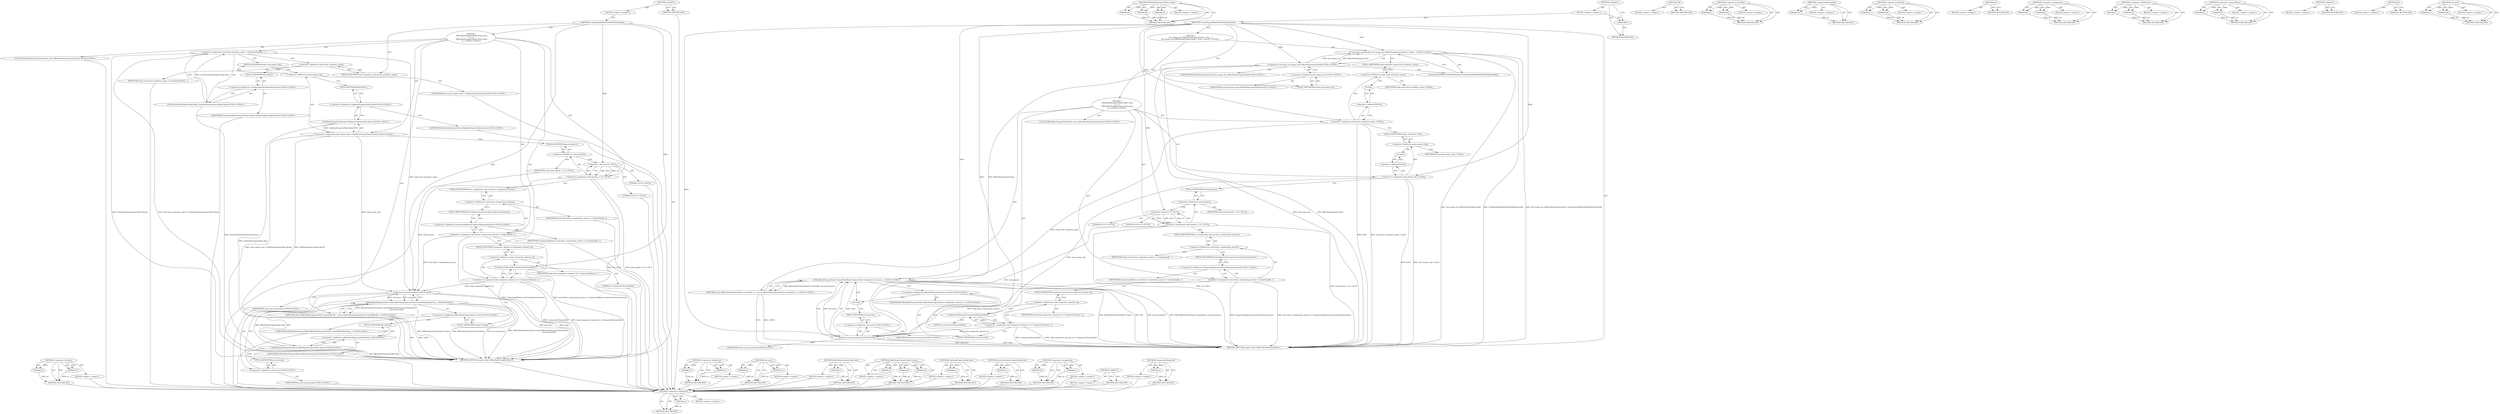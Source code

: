 digraph "std.move" {
vulnerable_106 [label=<(METHOD,&lt;operator&gt;.division)>];
vulnerable_107 [label=<(PARAM,p1)>];
vulnerable_108 [label=<(PARAM,p2)>];
vulnerable_109 [label=<(BLOCK,&lt;empty&gt;,&lt;empty&gt;)>];
vulnerable_110 [label=<(METHOD_RETURN,ANY)>];
vulnerable_6 [label=<(METHOD,&lt;global&gt;)<SUB>1</SUB>>];
vulnerable_7 [label=<(BLOCK,&lt;empty&gt;,&lt;empty&gt;)<SUB>1</SUB>>];
vulnerable_8 [label=<(METHOD,CreateSampleEffectNodeWithElementId)<SUB>1</SUB>>];
vulnerable_9 [label="<(BLOCK,{
   EffectPaintPropertyNode::State state;
  st...,{
   EffectPaintPropertyNode::State state;
  st...)<SUB>1</SUB>>"];
vulnerable_10 [label="<(LOCAL,EffectPaintPropertyNode.State state: EffectPaintPropertyNode.State)<SUB>2</SUB>>"];
vulnerable_11 [label=<(&lt;operator&gt;.assignment,state.local_transform_space = TransformPaintPro...)<SUB>3</SUB>>];
vulnerable_12 [label=<(&lt;operator&gt;.fieldAccess,state.local_transform_space)<SUB>3</SUB>>];
vulnerable_13 [label=<(IDENTIFIER,state,state.local_transform_space = TransformPaintPro...)<SUB>3</SUB>>];
vulnerable_14 [label=<(FIELD_IDENTIFIER,local_transform_space,local_transform_space)<SUB>3</SUB>>];
vulnerable_15 [label="<(TransformPaintPropertyNode.Root,TransformPaintPropertyNode::Root())<SUB>3</SUB>>"];
vulnerable_16 [label="<(&lt;operator&gt;.fieldAccess,TransformPaintPropertyNode::Root)<SUB>3</SUB>>"];
vulnerable_17 [label="<(IDENTIFIER,TransformPaintPropertyNode,TransformPaintPropertyNode::Root())<SUB>3</SUB>>"];
vulnerable_18 [label=<(FIELD_IDENTIFIER,Root,Root)<SUB>3</SUB>>];
vulnerable_19 [label="<(&lt;operator&gt;.assignment,state.output_clip = ClipPaintPropertyNode::Root())<SUB>4</SUB>>"];
vulnerable_20 [label=<(&lt;operator&gt;.fieldAccess,state.output_clip)<SUB>4</SUB>>];
vulnerable_21 [label="<(IDENTIFIER,state,state.output_clip = ClipPaintPropertyNode::Root())<SUB>4</SUB>>"];
vulnerable_22 [label=<(FIELD_IDENTIFIER,output_clip,output_clip)<SUB>4</SUB>>];
vulnerable_23 [label="<(ClipPaintPropertyNode.Root,ClipPaintPropertyNode::Root())<SUB>4</SUB>>"];
vulnerable_24 [label="<(&lt;operator&gt;.fieldAccess,ClipPaintPropertyNode::Root)<SUB>4</SUB>>"];
vulnerable_25 [label="<(IDENTIFIER,ClipPaintPropertyNode,ClipPaintPropertyNode::Root())<SUB>4</SUB>>"];
vulnerable_26 [label=<(FIELD_IDENTIFIER,Root,Root)<SUB>4</SUB>>];
vulnerable_27 [label=<(&lt;operator&gt;.assignment,state.opacity = 2.0 / 255.0)<SUB>5</SUB>>];
vulnerable_28 [label=<(&lt;operator&gt;.fieldAccess,state.opacity)<SUB>5</SUB>>];
vulnerable_29 [label=<(IDENTIFIER,state,state.opacity = 2.0 / 255.0)<SUB>5</SUB>>];
vulnerable_30 [label=<(FIELD_IDENTIFIER,opacity,opacity)<SUB>5</SUB>>];
vulnerable_31 [label=<(&lt;operator&gt;.division,2.0 / 255.0)<SUB>5</SUB>>];
vulnerable_32 [label=<(LITERAL,2.0,2.0 / 255.0)<SUB>5</SUB>>];
vulnerable_33 [label=<(LITERAL,255.0,2.0 / 255.0)<SUB>5</SUB>>];
vulnerable_34 [label=<(&lt;operator&gt;.assignment,state.direct_compositing_reasons = CompositingR...)<SUB>6</SUB>>];
vulnerable_35 [label=<(&lt;operator&gt;.fieldAccess,state.direct_compositing_reasons)<SUB>6</SUB>>];
vulnerable_36 [label=<(IDENTIFIER,state,state.direct_compositing_reasons = CompositingR...)<SUB>6</SUB>>];
vulnerable_37 [label=<(FIELD_IDENTIFIER,direct_compositing_reasons,direct_compositing_reasons)<SUB>6</SUB>>];
vulnerable_38 [label="<(&lt;operator&gt;.fieldAccess,CompositingReason::kActiveOpacityAnimation)<SUB>6</SUB>>"];
vulnerable_39 [label=<(IDENTIFIER,CompositingReason,state.direct_compositing_reasons = CompositingR...)<SUB>6</SUB>>];
vulnerable_40 [label=<(FIELD_IDENTIFIER,kActiveOpacityAnimation,kActiveOpacityAnimation)<SUB>6</SUB>>];
vulnerable_41 [label=<(&lt;operator&gt;.assignment,state.compositor_element_id = CompositorElement...)<SUB>7</SUB>>];
vulnerable_42 [label=<(&lt;operator&gt;.fieldAccess,state.compositor_element_id)<SUB>7</SUB>>];
vulnerable_43 [label=<(IDENTIFIER,state,state.compositor_element_id = CompositorElement...)<SUB>7</SUB>>];
vulnerable_44 [label=<(FIELD_IDENTIFIER,compositor_element_id,compositor_element_id)<SUB>7</SUB>>];
vulnerable_45 [label=<(CompositorElementId,CompositorElementId(2))<SUB>7</SUB>>];
vulnerable_46 [label=<(LITERAL,2,CompositorElementId(2))<SUB>7</SUB>>];
vulnerable_47 [label="<(RETURN,return EffectPaintPropertyNode::Create(EffectPa...,return EffectPaintPropertyNode::Create(EffectPa...)<SUB>8</SUB>>"];
vulnerable_48 [label="<(EffectPaintPropertyNode.Create,EffectPaintPropertyNode::Create(EffectPaintProp...)<SUB>8</SUB>>"];
vulnerable_49 [label="<(&lt;operator&gt;.fieldAccess,EffectPaintPropertyNode::Create)<SUB>8</SUB>>"];
vulnerable_50 [label="<(IDENTIFIER,EffectPaintPropertyNode,EffectPaintPropertyNode::Create(EffectPaintProp...)<SUB>8</SUB>>"];
vulnerable_51 [label=<(FIELD_IDENTIFIER,Create,Create)<SUB>8</SUB>>];
vulnerable_52 [label="<(EffectPaintPropertyNode.Root,EffectPaintPropertyNode::Root())<SUB>8</SUB>>"];
vulnerable_53 [label="<(&lt;operator&gt;.fieldAccess,EffectPaintPropertyNode::Root)<SUB>8</SUB>>"];
vulnerable_54 [label="<(IDENTIFIER,EffectPaintPropertyNode,EffectPaintPropertyNode::Root())<SUB>8</SUB>>"];
vulnerable_55 [label=<(FIELD_IDENTIFIER,Root,Root)<SUB>8</SUB>>];
vulnerable_56 [label="<(std.move,std::move(state))<SUB>9</SUB>>"];
vulnerable_57 [label="<(&lt;operator&gt;.fieldAccess,std::move)<SUB>9</SUB>>"];
vulnerable_58 [label="<(IDENTIFIER,std,std::move(state))<SUB>9</SUB>>"];
vulnerable_59 [label=<(FIELD_IDENTIFIER,move,move)<SUB>9</SUB>>];
vulnerable_60 [label="<(IDENTIFIER,state,std::move(state))<SUB>9</SUB>>"];
vulnerable_61 [label=<(METHOD_RETURN,scoped_refptr&lt;EffectPaintPropertyNode&gt;)<SUB>1</SUB>>];
vulnerable_63 [label=<(METHOD_RETURN,ANY)<SUB>1</SUB>>];
vulnerable_93 [label=<(METHOD,&lt;operator&gt;.fieldAccess)>];
vulnerable_94 [label=<(PARAM,p1)>];
vulnerable_95 [label=<(PARAM,p2)>];
vulnerable_96 [label=<(BLOCK,&lt;empty&gt;,&lt;empty&gt;)>];
vulnerable_97 [label=<(METHOD_RETURN,ANY)>];
vulnerable_125 [label=<(METHOD,std.move)>];
vulnerable_126 [label=<(PARAM,p1)>];
vulnerable_127 [label=<(PARAM,p2)>];
vulnerable_128 [label=<(BLOCK,&lt;empty&gt;,&lt;empty&gt;)>];
vulnerable_129 [label=<(METHOD_RETURN,ANY)>];
vulnerable_121 [label=<(METHOD,EffectPaintPropertyNode.Root)>];
vulnerable_122 [label=<(PARAM,p1)>];
vulnerable_123 [label=<(BLOCK,&lt;empty&gt;,&lt;empty&gt;)>];
vulnerable_124 [label=<(METHOD_RETURN,ANY)>];
vulnerable_115 [label=<(METHOD,EffectPaintPropertyNode.Create)>];
vulnerable_116 [label=<(PARAM,p1)>];
vulnerable_117 [label=<(PARAM,p2)>];
vulnerable_118 [label=<(PARAM,p3)>];
vulnerable_119 [label=<(BLOCK,&lt;empty&gt;,&lt;empty&gt;)>];
vulnerable_120 [label=<(METHOD_RETURN,ANY)>];
vulnerable_102 [label=<(METHOD,ClipPaintPropertyNode.Root)>];
vulnerable_103 [label=<(PARAM,p1)>];
vulnerable_104 [label=<(BLOCK,&lt;empty&gt;,&lt;empty&gt;)>];
vulnerable_105 [label=<(METHOD_RETURN,ANY)>];
vulnerable_98 [label=<(METHOD,TransformPaintPropertyNode.Root)>];
vulnerable_99 [label=<(PARAM,p1)>];
vulnerable_100 [label=<(BLOCK,&lt;empty&gt;,&lt;empty&gt;)>];
vulnerable_101 [label=<(METHOD_RETURN,ANY)>];
vulnerable_88 [label=<(METHOD,&lt;operator&gt;.assignment)>];
vulnerable_89 [label=<(PARAM,p1)>];
vulnerable_90 [label=<(PARAM,p2)>];
vulnerable_91 [label=<(BLOCK,&lt;empty&gt;,&lt;empty&gt;)>];
vulnerable_92 [label=<(METHOD_RETURN,ANY)>];
vulnerable_82 [label=<(METHOD,&lt;global&gt;)<SUB>1</SUB>>];
vulnerable_83 [label=<(BLOCK,&lt;empty&gt;,&lt;empty&gt;)>];
vulnerable_84 [label=<(METHOD_RETURN,ANY)>];
vulnerable_111 [label=<(METHOD,CompositorElementId)>];
vulnerable_112 [label=<(PARAM,p1)>];
vulnerable_113 [label=<(BLOCK,&lt;empty&gt;,&lt;empty&gt;)>];
vulnerable_114 [label=<(METHOD_RETURN,ANY)>];
fixed_108 [label=<(METHOD,&lt;operator&gt;.addressOf)>];
fixed_109 [label=<(PARAM,p1)>];
fixed_110 [label=<(BLOCK,&lt;empty&gt;,&lt;empty&gt;)>];
fixed_111 [label=<(METHOD_RETURN,ANY)>];
fixed_127 [label=<(METHOD,EffectPaintPropertyNode.Create)>];
fixed_128 [label=<(PARAM,p1)>];
fixed_129 [label=<(PARAM,p2)>];
fixed_130 [label=<(PARAM,p3)>];
fixed_131 [label=<(BLOCK,&lt;empty&gt;,&lt;empty&gt;)>];
fixed_132 [label=<(METHOD_RETURN,ANY)>];
fixed_6 [label=<(METHOD,&lt;global&gt;)<SUB>1</SUB>>];
fixed_7 [label=<(BLOCK,&lt;empty&gt;,&lt;empty&gt;)<SUB>1</SUB>>];
fixed_8 [label=<(METHOD,CreateSampleEffectNodeWithElementId)<SUB>1</SUB>>];
fixed_9 [label="<(BLOCK,{
std::unique_ptr&lt;EffectPaintPropertyNode&gt; Crea...,{
std::unique_ptr&lt;EffectPaintPropertyNode&gt; Crea...)<SUB>1</SUB>>"];
fixed_10 [label="<(&lt;operator&gt;.greaterThan,std::unique_ptr&lt;EffectPaintPropertyNode&gt; Create...)<SUB>2</SUB>>"];
fixed_11 [label="<(&lt;operator&gt;.lessThan,std::unique_ptr&lt;EffectPaintPropertyNode)<SUB>2</SUB>>"];
fixed_12 [label="<(&lt;operator&gt;.fieldAccess,std::unique_ptr)<SUB>2</SUB>>"];
fixed_13 [label="<(IDENTIFIER,std,std::unique_ptr&lt;EffectPaintPropertyNode)<SUB>2</SUB>>"];
fixed_14 [label=<(FIELD_IDENTIFIER,unique_ptr,unique_ptr)<SUB>2</SUB>>];
fixed_15 [label="<(IDENTIFIER,EffectPaintPropertyNode,std::unique_ptr&lt;EffectPaintPropertyNode)<SUB>2</SUB>>"];
fixed_16 [label=<(CreateSampleEffectNodeWithElementId,CreateSampleEffectNodeWithElementId())<SUB>2</SUB>>];
fixed_17 [label="<(BLOCK,{
   EffectPaintPropertyNode::State state;
  st...,{
   EffectPaintPropertyNode::State state;
  st...)<SUB>2</SUB>>"];
fixed_18 [label="<(LOCAL,EffectPaintPropertyNode.State state: EffectPaintPropertyNode.State)<SUB>3</SUB>>"];
fixed_19 [label=<(&lt;operator&gt;.assignment,state.local_transform_space = &amp;t0())<SUB>4</SUB>>];
fixed_20 [label=<(&lt;operator&gt;.fieldAccess,state.local_transform_space)<SUB>4</SUB>>];
fixed_21 [label=<(IDENTIFIER,state,state.local_transform_space = &amp;t0())<SUB>4</SUB>>];
fixed_22 [label=<(FIELD_IDENTIFIER,local_transform_space,local_transform_space)<SUB>4</SUB>>];
fixed_23 [label=<(&lt;operator&gt;.addressOf,&amp;t0())<SUB>4</SUB>>];
fixed_24 [label=<(t0,t0())<SUB>4</SUB>>];
fixed_25 [label=<(&lt;operator&gt;.assignment,state.output_clip = &amp;c0())<SUB>5</SUB>>];
fixed_26 [label=<(&lt;operator&gt;.fieldAccess,state.output_clip)<SUB>5</SUB>>];
fixed_27 [label=<(IDENTIFIER,state,state.output_clip = &amp;c0())<SUB>5</SUB>>];
fixed_28 [label=<(FIELD_IDENTIFIER,output_clip,output_clip)<SUB>5</SUB>>];
fixed_29 [label=<(&lt;operator&gt;.addressOf,&amp;c0())<SUB>5</SUB>>];
fixed_30 [label=<(c0,c0())<SUB>5</SUB>>];
fixed_31 [label=<(&lt;operator&gt;.assignment,state.opacity = 2.0 / 255.0)<SUB>6</SUB>>];
fixed_32 [label=<(&lt;operator&gt;.fieldAccess,state.opacity)<SUB>6</SUB>>];
fixed_33 [label=<(IDENTIFIER,state,state.opacity = 2.0 / 255.0)<SUB>6</SUB>>];
fixed_34 [label=<(FIELD_IDENTIFIER,opacity,opacity)<SUB>6</SUB>>];
fixed_35 [label=<(&lt;operator&gt;.division,2.0 / 255.0)<SUB>6</SUB>>];
fixed_36 [label=<(LITERAL,2.0,2.0 / 255.0)<SUB>6</SUB>>];
fixed_37 [label=<(LITERAL,255.0,2.0 / 255.0)<SUB>6</SUB>>];
fixed_38 [label=<(&lt;operator&gt;.assignment,state.direct_compositing_reasons = CompositingR...)<SUB>7</SUB>>];
fixed_39 [label=<(&lt;operator&gt;.fieldAccess,state.direct_compositing_reasons)<SUB>7</SUB>>];
fixed_40 [label=<(IDENTIFIER,state,state.direct_compositing_reasons = CompositingR...)<SUB>7</SUB>>];
fixed_41 [label=<(FIELD_IDENTIFIER,direct_compositing_reasons,direct_compositing_reasons)<SUB>7</SUB>>];
fixed_42 [label="<(&lt;operator&gt;.fieldAccess,CompositingReason::kActiveOpacityAnimation)<SUB>7</SUB>>"];
fixed_43 [label=<(IDENTIFIER,CompositingReason,state.direct_compositing_reasons = CompositingR...)<SUB>7</SUB>>];
fixed_44 [label=<(FIELD_IDENTIFIER,kActiveOpacityAnimation,kActiveOpacityAnimation)<SUB>7</SUB>>];
fixed_45 [label=<(&lt;operator&gt;.assignment,state.compositor_element_id = CompositorElement...)<SUB>8</SUB>>];
fixed_46 [label=<(&lt;operator&gt;.fieldAccess,state.compositor_element_id)<SUB>8</SUB>>];
fixed_47 [label=<(IDENTIFIER,state,state.compositor_element_id = CompositorElement...)<SUB>8</SUB>>];
fixed_48 [label=<(FIELD_IDENTIFIER,compositor_element_id,compositor_element_id)<SUB>8</SUB>>];
fixed_49 [label=<(CompositorElementId,CompositorElementId(2))<SUB>8</SUB>>];
fixed_50 [label=<(LITERAL,2,CompositorElementId(2))<SUB>8</SUB>>];
fixed_51 [label="<(RETURN,return EffectPaintPropertyNode::Create(e0(), st...,return EffectPaintPropertyNode::Create(e0(), st...)<SUB>9</SUB>>"];
fixed_52 [label="<(EffectPaintPropertyNode.Create,EffectPaintPropertyNode::Create(e0(), std::move...)<SUB>9</SUB>>"];
fixed_53 [label="<(&lt;operator&gt;.fieldAccess,EffectPaintPropertyNode::Create)<SUB>9</SUB>>"];
fixed_54 [label="<(IDENTIFIER,EffectPaintPropertyNode,EffectPaintPropertyNode::Create(e0(), std::move...)<SUB>9</SUB>>"];
fixed_55 [label=<(FIELD_IDENTIFIER,Create,Create)<SUB>9</SUB>>];
fixed_56 [label=<(e0,e0())<SUB>9</SUB>>];
fixed_57 [label="<(std.move,std::move(state))<SUB>9</SUB>>"];
fixed_58 [label="<(&lt;operator&gt;.fieldAccess,std::move)<SUB>9</SUB>>"];
fixed_59 [label="<(IDENTIFIER,std,std::move(state))<SUB>9</SUB>>"];
fixed_60 [label=<(FIELD_IDENTIFIER,move,move)<SUB>9</SUB>>];
fixed_61 [label="<(IDENTIFIER,state,std::move(state))<SUB>9</SUB>>"];
fixed_62 [label=<(METHOD_RETURN,scoped_refptr&lt;EffectPaintPropertyNode&gt;)<SUB>1</SUB>>];
fixed_64 [label=<(UNKNOWN,,)>];
fixed_65 [label=<(METHOD_RETURN,ANY)<SUB>1</SUB>>];
fixed_133 [label=<(METHOD,e0)>];
fixed_134 [label=<(BLOCK,&lt;empty&gt;,&lt;empty&gt;)>];
fixed_135 [label=<(METHOD_RETURN,ANY)>];
fixed_93 [label=<(METHOD,&lt;operator&gt;.lessThan)>];
fixed_94 [label=<(PARAM,p1)>];
fixed_95 [label=<(PARAM,p2)>];
fixed_96 [label=<(BLOCK,&lt;empty&gt;,&lt;empty&gt;)>];
fixed_97 [label=<(METHOD_RETURN,ANY)>];
fixed_123 [label=<(METHOD,CompositorElementId)>];
fixed_124 [label=<(PARAM,p1)>];
fixed_125 [label=<(BLOCK,&lt;empty&gt;,&lt;empty&gt;)>];
fixed_126 [label=<(METHOD_RETURN,ANY)>];
fixed_118 [label=<(METHOD,&lt;operator&gt;.division)>];
fixed_119 [label=<(PARAM,p1)>];
fixed_120 [label=<(PARAM,p2)>];
fixed_121 [label=<(BLOCK,&lt;empty&gt;,&lt;empty&gt;)>];
fixed_122 [label=<(METHOD_RETURN,ANY)>];
fixed_115 [label=<(METHOD,c0)>];
fixed_116 [label=<(BLOCK,&lt;empty&gt;,&lt;empty&gt;)>];
fixed_117 [label=<(METHOD_RETURN,ANY)>];
fixed_103 [label=<(METHOD,&lt;operator&gt;.assignment)>];
fixed_104 [label=<(PARAM,p1)>];
fixed_105 [label=<(PARAM,p2)>];
fixed_106 [label=<(BLOCK,&lt;empty&gt;,&lt;empty&gt;)>];
fixed_107 [label=<(METHOD_RETURN,ANY)>];
fixed_98 [label=<(METHOD,&lt;operator&gt;.fieldAccess)>];
fixed_99 [label=<(PARAM,p1)>];
fixed_100 [label=<(PARAM,p2)>];
fixed_101 [label=<(BLOCK,&lt;empty&gt;,&lt;empty&gt;)>];
fixed_102 [label=<(METHOD_RETURN,ANY)>];
fixed_88 [label=<(METHOD,&lt;operator&gt;.greaterThan)>];
fixed_89 [label=<(PARAM,p1)>];
fixed_90 [label=<(PARAM,p2)>];
fixed_91 [label=<(BLOCK,&lt;empty&gt;,&lt;empty&gt;)>];
fixed_92 [label=<(METHOD_RETURN,ANY)>];
fixed_82 [label=<(METHOD,&lt;global&gt;)<SUB>1</SUB>>];
fixed_83 [label=<(BLOCK,&lt;empty&gt;,&lt;empty&gt;)>];
fixed_84 [label=<(METHOD_RETURN,ANY)>];
fixed_112 [label=<(METHOD,t0)>];
fixed_113 [label=<(BLOCK,&lt;empty&gt;,&lt;empty&gt;)>];
fixed_114 [label=<(METHOD_RETURN,ANY)>];
fixed_136 [label=<(METHOD,std.move)>];
fixed_137 [label=<(PARAM,p1)>];
fixed_138 [label=<(PARAM,p2)>];
fixed_139 [label=<(BLOCK,&lt;empty&gt;,&lt;empty&gt;)>];
fixed_140 [label=<(METHOD_RETURN,ANY)>];
vulnerable_106 -> vulnerable_107  [key=0, label="AST: "];
vulnerable_106 -> vulnerable_107  [key=1, label="DDG: "];
vulnerable_106 -> vulnerable_109  [key=0, label="AST: "];
vulnerable_106 -> vulnerable_108  [key=0, label="AST: "];
vulnerable_106 -> vulnerable_108  [key=1, label="DDG: "];
vulnerable_106 -> vulnerable_110  [key=0, label="AST: "];
vulnerable_106 -> vulnerable_110  [key=1, label="CFG: "];
vulnerable_107 -> vulnerable_110  [key=0, label="DDG: p1"];
vulnerable_108 -> vulnerable_110  [key=0, label="DDG: p2"];
vulnerable_109 -> fixed_108  [key=0];
vulnerable_110 -> fixed_108  [key=0];
vulnerable_6 -> vulnerable_7  [key=0, label="AST: "];
vulnerable_6 -> vulnerable_63  [key=0, label="AST: "];
vulnerable_6 -> vulnerable_63  [key=1, label="CFG: "];
vulnerable_7 -> vulnerable_8  [key=0, label="AST: "];
vulnerable_8 -> vulnerable_9  [key=0, label="AST: "];
vulnerable_8 -> vulnerable_61  [key=0, label="AST: "];
vulnerable_8 -> vulnerable_14  [key=0, label="CFG: "];
vulnerable_8 -> vulnerable_31  [key=0, label="DDG: "];
vulnerable_8 -> vulnerable_45  [key=0, label="DDG: "];
vulnerable_8 -> vulnerable_56  [key=0, label="DDG: "];
vulnerable_9 -> vulnerable_10  [key=0, label="AST: "];
vulnerable_9 -> vulnerable_11  [key=0, label="AST: "];
vulnerable_9 -> vulnerable_19  [key=0, label="AST: "];
vulnerable_9 -> vulnerable_27  [key=0, label="AST: "];
vulnerable_9 -> vulnerable_34  [key=0, label="AST: "];
vulnerable_9 -> vulnerable_41  [key=0, label="AST: "];
vulnerable_9 -> vulnerable_47  [key=0, label="AST: "];
vulnerable_10 -> fixed_108  [key=0];
vulnerable_11 -> vulnerable_12  [key=0, label="AST: "];
vulnerable_11 -> vulnerable_15  [key=0, label="AST: "];
vulnerable_11 -> vulnerable_22  [key=0, label="CFG: "];
vulnerable_11 -> vulnerable_61  [key=0, label="DDG: TransformPaintPropertyNode::Root()"];
vulnerable_11 -> vulnerable_61  [key=1, label="DDG: state.local_transform_space = TransformPaintPropertyNode::Root()"];
vulnerable_11 -> vulnerable_56  [key=0, label="DDG: state.local_transform_space"];
vulnerable_12 -> vulnerable_13  [key=0, label="AST: "];
vulnerable_12 -> vulnerable_14  [key=0, label="AST: "];
vulnerable_12 -> vulnerable_18  [key=0, label="CFG: "];
vulnerable_13 -> fixed_108  [key=0];
vulnerable_14 -> vulnerable_12  [key=0, label="CFG: "];
vulnerable_15 -> vulnerable_16  [key=0, label="AST: "];
vulnerable_15 -> vulnerable_11  [key=0, label="CFG: "];
vulnerable_15 -> vulnerable_11  [key=1, label="DDG: TransformPaintPropertyNode::Root"];
vulnerable_15 -> vulnerable_61  [key=0, label="DDG: TransformPaintPropertyNode::Root"];
vulnerable_16 -> vulnerable_17  [key=0, label="AST: "];
vulnerable_16 -> vulnerable_18  [key=0, label="AST: "];
vulnerable_16 -> vulnerable_15  [key=0, label="CFG: "];
vulnerable_17 -> fixed_108  [key=0];
vulnerable_18 -> vulnerable_16  [key=0, label="CFG: "];
vulnerable_19 -> vulnerable_20  [key=0, label="AST: "];
vulnerable_19 -> vulnerable_23  [key=0, label="AST: "];
vulnerable_19 -> vulnerable_30  [key=0, label="CFG: "];
vulnerable_19 -> vulnerable_61  [key=0, label="DDG: ClipPaintPropertyNode::Root()"];
vulnerable_19 -> vulnerable_61  [key=1, label="DDG: state.output_clip = ClipPaintPropertyNode::Root()"];
vulnerable_19 -> vulnerable_56  [key=0, label="DDG: state.output_clip"];
vulnerable_20 -> vulnerable_21  [key=0, label="AST: "];
vulnerable_20 -> vulnerable_22  [key=0, label="AST: "];
vulnerable_20 -> vulnerable_26  [key=0, label="CFG: "];
vulnerable_21 -> fixed_108  [key=0];
vulnerable_22 -> vulnerable_20  [key=0, label="CFG: "];
vulnerable_23 -> vulnerable_24  [key=0, label="AST: "];
vulnerable_23 -> vulnerable_19  [key=0, label="CFG: "];
vulnerable_23 -> vulnerable_19  [key=1, label="DDG: ClipPaintPropertyNode::Root"];
vulnerable_23 -> vulnerable_61  [key=0, label="DDG: ClipPaintPropertyNode::Root"];
vulnerable_24 -> vulnerable_25  [key=0, label="AST: "];
vulnerable_24 -> vulnerable_26  [key=0, label="AST: "];
vulnerable_24 -> vulnerable_23  [key=0, label="CFG: "];
vulnerable_25 -> fixed_108  [key=0];
vulnerable_26 -> vulnerable_24  [key=0, label="CFG: "];
vulnerable_27 -> vulnerable_28  [key=0, label="AST: "];
vulnerable_27 -> vulnerable_31  [key=0, label="AST: "];
vulnerable_27 -> vulnerable_37  [key=0, label="CFG: "];
vulnerable_27 -> vulnerable_61  [key=0, label="DDG: 2.0 / 255.0"];
vulnerable_27 -> vulnerable_61  [key=1, label="DDG: state.opacity = 2.0 / 255.0"];
vulnerable_27 -> vulnerable_56  [key=0, label="DDG: state.opacity"];
vulnerable_28 -> vulnerable_29  [key=0, label="AST: "];
vulnerable_28 -> vulnerable_30  [key=0, label="AST: "];
vulnerable_28 -> vulnerable_31  [key=0, label="CFG: "];
vulnerable_29 -> fixed_108  [key=0];
vulnerable_30 -> vulnerable_28  [key=0, label="CFG: "];
vulnerable_31 -> vulnerable_32  [key=0, label="AST: "];
vulnerable_31 -> vulnerable_33  [key=0, label="AST: "];
vulnerable_31 -> vulnerable_27  [key=0, label="CFG: "];
vulnerable_31 -> vulnerable_27  [key=1, label="DDG: 2.0"];
vulnerable_31 -> vulnerable_27  [key=2, label="DDG: 255.0"];
vulnerable_32 -> fixed_108  [key=0];
vulnerable_33 -> fixed_108  [key=0];
vulnerable_34 -> vulnerable_35  [key=0, label="AST: "];
vulnerable_34 -> vulnerable_38  [key=0, label="AST: "];
vulnerable_34 -> vulnerable_44  [key=0, label="CFG: "];
vulnerable_34 -> vulnerable_61  [key=0, label="DDG: CompositingReason::kActiveOpacityAnimation"];
vulnerable_34 -> vulnerable_61  [key=1, label="DDG: state.direct_compositing_reasons = CompositingReason::kActiveOpacityAnimation"];
vulnerable_34 -> vulnerable_56  [key=0, label="DDG: state.direct_compositing_reasons"];
vulnerable_35 -> vulnerable_36  [key=0, label="AST: "];
vulnerable_35 -> vulnerable_37  [key=0, label="AST: "];
vulnerable_35 -> vulnerable_40  [key=0, label="CFG: "];
vulnerable_36 -> fixed_108  [key=0];
vulnerable_37 -> vulnerable_35  [key=0, label="CFG: "];
vulnerable_38 -> vulnerable_39  [key=0, label="AST: "];
vulnerable_38 -> vulnerable_40  [key=0, label="AST: "];
vulnerable_38 -> vulnerable_34  [key=0, label="CFG: "];
vulnerable_39 -> fixed_108  [key=0];
vulnerable_40 -> vulnerable_38  [key=0, label="CFG: "];
vulnerable_41 -> vulnerable_42  [key=0, label="AST: "];
vulnerable_41 -> vulnerable_45  [key=0, label="AST: "];
vulnerable_41 -> vulnerable_51  [key=0, label="CFG: "];
vulnerable_41 -> vulnerable_61  [key=0, label="DDG: CompositorElementId(2)"];
vulnerable_41 -> vulnerable_61  [key=1, label="DDG: state.compositor_element_id = CompositorElementId(2)"];
vulnerable_41 -> vulnerable_56  [key=0, label="DDG: state.compositor_element_id"];
vulnerable_42 -> vulnerable_43  [key=0, label="AST: "];
vulnerable_42 -> vulnerable_44  [key=0, label="AST: "];
vulnerable_42 -> vulnerable_45  [key=0, label="CFG: "];
vulnerable_43 -> fixed_108  [key=0];
vulnerable_44 -> vulnerable_42  [key=0, label="CFG: "];
vulnerable_45 -> vulnerable_46  [key=0, label="AST: "];
vulnerable_45 -> vulnerable_41  [key=0, label="CFG: "];
vulnerable_45 -> vulnerable_41  [key=1, label="DDG: 2"];
vulnerable_46 -> fixed_108  [key=0];
vulnerable_47 -> vulnerable_48  [key=0, label="AST: "];
vulnerable_47 -> vulnerable_61  [key=0, label="CFG: "];
vulnerable_47 -> vulnerable_61  [key=1, label="DDG: &lt;RET&gt;"];
vulnerable_48 -> vulnerable_49  [key=0, label="AST: "];
vulnerable_48 -> vulnerable_52  [key=0, label="AST: "];
vulnerable_48 -> vulnerable_56  [key=0, label="AST: "];
vulnerable_48 -> vulnerable_47  [key=0, label="CFG: "];
vulnerable_48 -> vulnerable_47  [key=1, label="DDG: EffectPaintPropertyNode::Create(EffectPaintPropertyNode::Root(),
                                         std::move(state))"];
vulnerable_48 -> vulnerable_61  [key=0, label="DDG: EffectPaintPropertyNode::Create"];
vulnerable_48 -> vulnerable_61  [key=1, label="DDG: EffectPaintPropertyNode::Root()"];
vulnerable_48 -> vulnerable_61  [key=2, label="DDG: std::move(state)"];
vulnerable_48 -> vulnerable_61  [key=3, label="DDG: EffectPaintPropertyNode::Create(EffectPaintPropertyNode::Root(),
                                         std::move(state))"];
vulnerable_49 -> vulnerable_50  [key=0, label="AST: "];
vulnerable_49 -> vulnerable_51  [key=0, label="AST: "];
vulnerable_49 -> vulnerable_55  [key=0, label="CFG: "];
vulnerable_50 -> fixed_108  [key=0];
vulnerable_51 -> vulnerable_49  [key=0, label="CFG: "];
vulnerable_52 -> vulnerable_53  [key=0, label="AST: "];
vulnerable_52 -> vulnerable_59  [key=0, label="CFG: "];
vulnerable_52 -> vulnerable_61  [key=0, label="DDG: EffectPaintPropertyNode::Root"];
vulnerable_52 -> vulnerable_48  [key=0, label="DDG: EffectPaintPropertyNode::Root"];
vulnerable_53 -> vulnerable_54  [key=0, label="AST: "];
vulnerable_53 -> vulnerable_55  [key=0, label="AST: "];
vulnerable_53 -> vulnerable_52  [key=0, label="CFG: "];
vulnerable_54 -> fixed_108  [key=0];
vulnerable_55 -> vulnerable_53  [key=0, label="CFG: "];
vulnerable_56 -> vulnerable_57  [key=0, label="AST: "];
vulnerable_56 -> vulnerable_60  [key=0, label="AST: "];
vulnerable_56 -> vulnerable_48  [key=0, label="CFG: "];
vulnerable_56 -> vulnerable_48  [key=1, label="DDG: std::move"];
vulnerable_56 -> vulnerable_48  [key=2, label="DDG: state"];
vulnerable_56 -> vulnerable_61  [key=0, label="DDG: std::move"];
vulnerable_56 -> vulnerable_61  [key=1, label="DDG: state"];
vulnerable_57 -> vulnerable_58  [key=0, label="AST: "];
vulnerable_57 -> vulnerable_59  [key=0, label="AST: "];
vulnerable_57 -> vulnerable_56  [key=0, label="CFG: "];
vulnerable_58 -> fixed_108  [key=0];
vulnerable_59 -> vulnerable_57  [key=0, label="CFG: "];
vulnerable_60 -> fixed_108  [key=0];
vulnerable_61 -> fixed_108  [key=0];
vulnerable_63 -> fixed_108  [key=0];
vulnerable_93 -> vulnerable_94  [key=0, label="AST: "];
vulnerable_93 -> vulnerable_94  [key=1, label="DDG: "];
vulnerable_93 -> vulnerable_96  [key=0, label="AST: "];
vulnerable_93 -> vulnerable_95  [key=0, label="AST: "];
vulnerable_93 -> vulnerable_95  [key=1, label="DDG: "];
vulnerable_93 -> vulnerable_97  [key=0, label="AST: "];
vulnerable_93 -> vulnerable_97  [key=1, label="CFG: "];
vulnerable_94 -> vulnerable_97  [key=0, label="DDG: p1"];
vulnerable_95 -> vulnerable_97  [key=0, label="DDG: p2"];
vulnerable_96 -> fixed_108  [key=0];
vulnerable_97 -> fixed_108  [key=0];
vulnerable_125 -> vulnerable_126  [key=0, label="AST: "];
vulnerable_125 -> vulnerable_126  [key=1, label="DDG: "];
vulnerable_125 -> vulnerable_128  [key=0, label="AST: "];
vulnerable_125 -> vulnerable_127  [key=0, label="AST: "];
vulnerable_125 -> vulnerable_127  [key=1, label="DDG: "];
vulnerable_125 -> vulnerable_129  [key=0, label="AST: "];
vulnerable_125 -> vulnerable_129  [key=1, label="CFG: "];
vulnerable_126 -> vulnerable_129  [key=0, label="DDG: p1"];
vulnerable_127 -> vulnerable_129  [key=0, label="DDG: p2"];
vulnerable_128 -> fixed_108  [key=0];
vulnerable_129 -> fixed_108  [key=0];
vulnerable_121 -> vulnerable_122  [key=0, label="AST: "];
vulnerable_121 -> vulnerable_122  [key=1, label="DDG: "];
vulnerable_121 -> vulnerable_123  [key=0, label="AST: "];
vulnerable_121 -> vulnerable_124  [key=0, label="AST: "];
vulnerable_121 -> vulnerable_124  [key=1, label="CFG: "];
vulnerable_122 -> vulnerable_124  [key=0, label="DDG: p1"];
vulnerable_123 -> fixed_108  [key=0];
vulnerable_124 -> fixed_108  [key=0];
vulnerable_115 -> vulnerable_116  [key=0, label="AST: "];
vulnerable_115 -> vulnerable_116  [key=1, label="DDG: "];
vulnerable_115 -> vulnerable_119  [key=0, label="AST: "];
vulnerable_115 -> vulnerable_117  [key=0, label="AST: "];
vulnerable_115 -> vulnerable_117  [key=1, label="DDG: "];
vulnerable_115 -> vulnerable_120  [key=0, label="AST: "];
vulnerable_115 -> vulnerable_120  [key=1, label="CFG: "];
vulnerable_115 -> vulnerable_118  [key=0, label="AST: "];
vulnerable_115 -> vulnerable_118  [key=1, label="DDG: "];
vulnerable_116 -> vulnerable_120  [key=0, label="DDG: p1"];
vulnerable_117 -> vulnerable_120  [key=0, label="DDG: p2"];
vulnerable_118 -> vulnerable_120  [key=0, label="DDG: p3"];
vulnerable_119 -> fixed_108  [key=0];
vulnerable_120 -> fixed_108  [key=0];
vulnerable_102 -> vulnerable_103  [key=0, label="AST: "];
vulnerable_102 -> vulnerable_103  [key=1, label="DDG: "];
vulnerable_102 -> vulnerable_104  [key=0, label="AST: "];
vulnerable_102 -> vulnerable_105  [key=0, label="AST: "];
vulnerable_102 -> vulnerable_105  [key=1, label="CFG: "];
vulnerable_103 -> vulnerable_105  [key=0, label="DDG: p1"];
vulnerable_104 -> fixed_108  [key=0];
vulnerable_105 -> fixed_108  [key=0];
vulnerable_98 -> vulnerable_99  [key=0, label="AST: "];
vulnerable_98 -> vulnerable_99  [key=1, label="DDG: "];
vulnerable_98 -> vulnerable_100  [key=0, label="AST: "];
vulnerable_98 -> vulnerable_101  [key=0, label="AST: "];
vulnerable_98 -> vulnerable_101  [key=1, label="CFG: "];
vulnerable_99 -> vulnerable_101  [key=0, label="DDG: p1"];
vulnerable_100 -> fixed_108  [key=0];
vulnerable_101 -> fixed_108  [key=0];
vulnerable_88 -> vulnerable_89  [key=0, label="AST: "];
vulnerable_88 -> vulnerable_89  [key=1, label="DDG: "];
vulnerable_88 -> vulnerable_91  [key=0, label="AST: "];
vulnerable_88 -> vulnerable_90  [key=0, label="AST: "];
vulnerable_88 -> vulnerable_90  [key=1, label="DDG: "];
vulnerable_88 -> vulnerable_92  [key=0, label="AST: "];
vulnerable_88 -> vulnerable_92  [key=1, label="CFG: "];
vulnerable_89 -> vulnerable_92  [key=0, label="DDG: p1"];
vulnerable_90 -> vulnerable_92  [key=0, label="DDG: p2"];
vulnerable_91 -> fixed_108  [key=0];
vulnerable_92 -> fixed_108  [key=0];
vulnerable_82 -> vulnerable_83  [key=0, label="AST: "];
vulnerable_82 -> vulnerable_84  [key=0, label="AST: "];
vulnerable_82 -> vulnerable_84  [key=1, label="CFG: "];
vulnerable_83 -> fixed_108  [key=0];
vulnerable_84 -> fixed_108  [key=0];
vulnerable_111 -> vulnerable_112  [key=0, label="AST: "];
vulnerable_111 -> vulnerable_112  [key=1, label="DDG: "];
vulnerable_111 -> vulnerable_113  [key=0, label="AST: "];
vulnerable_111 -> vulnerable_114  [key=0, label="AST: "];
vulnerable_111 -> vulnerable_114  [key=1, label="CFG: "];
vulnerable_112 -> vulnerable_114  [key=0, label="DDG: p1"];
vulnerable_113 -> fixed_108  [key=0];
vulnerable_114 -> fixed_108  [key=0];
fixed_108 -> fixed_109  [key=0, label="AST: "];
fixed_108 -> fixed_109  [key=1, label="DDG: "];
fixed_108 -> fixed_110  [key=0, label="AST: "];
fixed_108 -> fixed_111  [key=0, label="AST: "];
fixed_108 -> fixed_111  [key=1, label="CFG: "];
fixed_109 -> fixed_111  [key=0, label="DDG: p1"];
fixed_127 -> fixed_128  [key=0, label="AST: "];
fixed_127 -> fixed_128  [key=1, label="DDG: "];
fixed_127 -> fixed_131  [key=0, label="AST: "];
fixed_127 -> fixed_129  [key=0, label="AST: "];
fixed_127 -> fixed_129  [key=1, label="DDG: "];
fixed_127 -> fixed_132  [key=0, label="AST: "];
fixed_127 -> fixed_132  [key=1, label="CFG: "];
fixed_127 -> fixed_130  [key=0, label="AST: "];
fixed_127 -> fixed_130  [key=1, label="DDG: "];
fixed_128 -> fixed_132  [key=0, label="DDG: p1"];
fixed_129 -> fixed_132  [key=0, label="DDG: p2"];
fixed_130 -> fixed_132  [key=0, label="DDG: p3"];
fixed_6 -> fixed_7  [key=0, label="AST: "];
fixed_6 -> fixed_65  [key=0, label="AST: "];
fixed_6 -> fixed_64  [key=0, label="CFG: "];
fixed_7 -> fixed_8  [key=0, label="AST: "];
fixed_7 -> fixed_64  [key=0, label="AST: "];
fixed_8 -> fixed_9  [key=0, label="AST: "];
fixed_8 -> fixed_62  [key=0, label="AST: "];
fixed_8 -> fixed_14  [key=0, label="CFG: "];
fixed_8 -> fixed_10  [key=0, label="DDG: "];
fixed_8 -> fixed_19  [key=0, label="DDG: "];
fixed_8 -> fixed_25  [key=0, label="DDG: "];
fixed_8 -> fixed_11  [key=0, label="DDG: "];
fixed_8 -> fixed_35  [key=0, label="DDG: "];
fixed_8 -> fixed_49  [key=0, label="DDG: "];
fixed_8 -> fixed_52  [key=0, label="DDG: "];
fixed_8 -> fixed_57  [key=0, label="DDG: "];
fixed_9 -> fixed_10  [key=0, label="AST: "];
fixed_9 -> fixed_17  [key=0, label="AST: "];
fixed_10 -> fixed_11  [key=0, label="AST: "];
fixed_10 -> fixed_16  [key=0, label="AST: "];
fixed_10 -> fixed_22  [key=0, label="CFG: "];
fixed_10 -> fixed_62  [key=0, label="DDG: std::unique_ptr&lt;EffectPaintPropertyNode"];
fixed_10 -> fixed_62  [key=1, label="DDG: CreateSampleEffectNodeWithElementId()"];
fixed_10 -> fixed_62  [key=2, label="DDG: std::unique_ptr&lt;EffectPaintPropertyNode&gt; CreateSampleEffectNodeWithElementId()"];
fixed_11 -> fixed_12  [key=0, label="AST: "];
fixed_11 -> fixed_15  [key=0, label="AST: "];
fixed_11 -> fixed_16  [key=0, label="CFG: "];
fixed_11 -> fixed_62  [key=0, label="DDG: std::unique_ptr"];
fixed_11 -> fixed_62  [key=1, label="DDG: EffectPaintPropertyNode"];
fixed_11 -> fixed_10  [key=0, label="DDG: std::unique_ptr"];
fixed_11 -> fixed_10  [key=1, label="DDG: EffectPaintPropertyNode"];
fixed_11 -> fixed_52  [key=0, label="DDG: EffectPaintPropertyNode"];
fixed_12 -> fixed_13  [key=0, label="AST: "];
fixed_12 -> fixed_14  [key=0, label="AST: "];
fixed_12 -> fixed_11  [key=0, label="CFG: "];
fixed_14 -> fixed_12  [key=0, label="CFG: "];
fixed_16 -> fixed_10  [key=0, label="CFG: "];
fixed_17 -> fixed_18  [key=0, label="AST: "];
fixed_17 -> fixed_19  [key=0, label="AST: "];
fixed_17 -> fixed_25  [key=0, label="AST: "];
fixed_17 -> fixed_31  [key=0, label="AST: "];
fixed_17 -> fixed_38  [key=0, label="AST: "];
fixed_17 -> fixed_45  [key=0, label="AST: "];
fixed_17 -> fixed_51  [key=0, label="AST: "];
fixed_19 -> fixed_20  [key=0, label="AST: "];
fixed_19 -> fixed_23  [key=0, label="AST: "];
fixed_19 -> fixed_28  [key=0, label="CFG: "];
fixed_19 -> fixed_62  [key=0, label="DDG: &amp;t0()"];
fixed_19 -> fixed_62  [key=1, label="DDG: state.local_transform_space = &amp;t0()"];
fixed_19 -> fixed_57  [key=0, label="DDG: state.local_transform_space"];
fixed_20 -> fixed_21  [key=0, label="AST: "];
fixed_20 -> fixed_22  [key=0, label="AST: "];
fixed_20 -> fixed_24  [key=0, label="CFG: "];
fixed_22 -> fixed_20  [key=0, label="CFG: "];
fixed_23 -> fixed_24  [key=0, label="AST: "];
fixed_23 -> fixed_19  [key=0, label="CFG: "];
fixed_24 -> fixed_23  [key=0, label="CFG: "];
fixed_25 -> fixed_26  [key=0, label="AST: "];
fixed_25 -> fixed_29  [key=0, label="AST: "];
fixed_25 -> fixed_34  [key=0, label="CFG: "];
fixed_25 -> fixed_62  [key=0, label="DDG: &amp;c0()"];
fixed_25 -> fixed_62  [key=1, label="DDG: state.output_clip = &amp;c0()"];
fixed_25 -> fixed_57  [key=0, label="DDG: state.output_clip"];
fixed_26 -> fixed_27  [key=0, label="AST: "];
fixed_26 -> fixed_28  [key=0, label="AST: "];
fixed_26 -> fixed_30  [key=0, label="CFG: "];
fixed_28 -> fixed_26  [key=0, label="CFG: "];
fixed_29 -> fixed_30  [key=0, label="AST: "];
fixed_29 -> fixed_25  [key=0, label="CFG: "];
fixed_30 -> fixed_29  [key=0, label="CFG: "];
fixed_31 -> fixed_32  [key=0, label="AST: "];
fixed_31 -> fixed_35  [key=0, label="AST: "];
fixed_31 -> fixed_41  [key=0, label="CFG: "];
fixed_31 -> fixed_62  [key=0, label="DDG: 2.0 / 255.0"];
fixed_31 -> fixed_62  [key=1, label="DDG: state.opacity = 2.0 / 255.0"];
fixed_31 -> fixed_57  [key=0, label="DDG: state.opacity"];
fixed_32 -> fixed_33  [key=0, label="AST: "];
fixed_32 -> fixed_34  [key=0, label="AST: "];
fixed_32 -> fixed_35  [key=0, label="CFG: "];
fixed_34 -> fixed_32  [key=0, label="CFG: "];
fixed_35 -> fixed_36  [key=0, label="AST: "];
fixed_35 -> fixed_37  [key=0, label="AST: "];
fixed_35 -> fixed_31  [key=0, label="CFG: "];
fixed_35 -> fixed_31  [key=1, label="DDG: 2.0"];
fixed_35 -> fixed_31  [key=2, label="DDG: 255.0"];
fixed_38 -> fixed_39  [key=0, label="AST: "];
fixed_38 -> fixed_42  [key=0, label="AST: "];
fixed_38 -> fixed_48  [key=0, label="CFG: "];
fixed_38 -> fixed_62  [key=0, label="DDG: CompositingReason::kActiveOpacityAnimation"];
fixed_38 -> fixed_62  [key=1, label="DDG: state.direct_compositing_reasons = CompositingReason::kActiveOpacityAnimation"];
fixed_38 -> fixed_57  [key=0, label="DDG: state.direct_compositing_reasons"];
fixed_39 -> fixed_40  [key=0, label="AST: "];
fixed_39 -> fixed_41  [key=0, label="AST: "];
fixed_39 -> fixed_44  [key=0, label="CFG: "];
fixed_41 -> fixed_39  [key=0, label="CFG: "];
fixed_42 -> fixed_43  [key=0, label="AST: "];
fixed_42 -> fixed_44  [key=0, label="AST: "];
fixed_42 -> fixed_38  [key=0, label="CFG: "];
fixed_44 -> fixed_42  [key=0, label="CFG: "];
fixed_45 -> fixed_46  [key=0, label="AST: "];
fixed_45 -> fixed_49  [key=0, label="AST: "];
fixed_45 -> fixed_55  [key=0, label="CFG: "];
fixed_45 -> fixed_62  [key=0, label="DDG: CompositorElementId(2)"];
fixed_45 -> fixed_62  [key=1, label="DDG: state.compositor_element_id = CompositorElementId(2)"];
fixed_45 -> fixed_57  [key=0, label="DDG: state.compositor_element_id"];
fixed_46 -> fixed_47  [key=0, label="AST: "];
fixed_46 -> fixed_48  [key=0, label="AST: "];
fixed_46 -> fixed_49  [key=0, label="CFG: "];
fixed_48 -> fixed_46  [key=0, label="CFG: "];
fixed_49 -> fixed_50  [key=0, label="AST: "];
fixed_49 -> fixed_45  [key=0, label="CFG: "];
fixed_49 -> fixed_45  [key=1, label="DDG: 2"];
fixed_51 -> fixed_52  [key=0, label="AST: "];
fixed_51 -> fixed_62  [key=0, label="CFG: "];
fixed_51 -> fixed_62  [key=1, label="DDG: &lt;RET&gt;"];
fixed_52 -> fixed_53  [key=0, label="AST: "];
fixed_52 -> fixed_56  [key=0, label="AST: "];
fixed_52 -> fixed_57  [key=0, label="AST: "];
fixed_52 -> fixed_51  [key=0, label="CFG: "];
fixed_52 -> fixed_51  [key=1, label="DDG: EffectPaintPropertyNode::Create(e0(), std::move(state))"];
fixed_52 -> fixed_62  [key=0, label="DDG: EffectPaintPropertyNode::Create"];
fixed_52 -> fixed_62  [key=1, label="DDG: e0()"];
fixed_52 -> fixed_62  [key=2, label="DDG: std::move(state)"];
fixed_52 -> fixed_62  [key=3, label="DDG: EffectPaintPropertyNode::Create(e0(), std::move(state))"];
fixed_53 -> fixed_54  [key=0, label="AST: "];
fixed_53 -> fixed_55  [key=0, label="AST: "];
fixed_53 -> fixed_56  [key=0, label="CFG: "];
fixed_55 -> fixed_53  [key=0, label="CFG: "];
fixed_56 -> fixed_60  [key=0, label="CFG: "];
fixed_57 -> fixed_58  [key=0, label="AST: "];
fixed_57 -> fixed_61  [key=0, label="AST: "];
fixed_57 -> fixed_52  [key=0, label="CFG: "];
fixed_57 -> fixed_52  [key=1, label="DDG: std::move"];
fixed_57 -> fixed_52  [key=2, label="DDG: state"];
fixed_57 -> fixed_62  [key=0, label="DDG: std::move"];
fixed_57 -> fixed_62  [key=1, label="DDG: state"];
fixed_58 -> fixed_59  [key=0, label="AST: "];
fixed_58 -> fixed_60  [key=0, label="AST: "];
fixed_58 -> fixed_57  [key=0, label="CFG: "];
fixed_60 -> fixed_58  [key=0, label="CFG: "];
fixed_64 -> fixed_65  [key=0, label="CFG: "];
fixed_133 -> fixed_134  [key=0, label="AST: "];
fixed_133 -> fixed_135  [key=0, label="AST: "];
fixed_133 -> fixed_135  [key=1, label="CFG: "];
fixed_93 -> fixed_94  [key=0, label="AST: "];
fixed_93 -> fixed_94  [key=1, label="DDG: "];
fixed_93 -> fixed_96  [key=0, label="AST: "];
fixed_93 -> fixed_95  [key=0, label="AST: "];
fixed_93 -> fixed_95  [key=1, label="DDG: "];
fixed_93 -> fixed_97  [key=0, label="AST: "];
fixed_93 -> fixed_97  [key=1, label="CFG: "];
fixed_94 -> fixed_97  [key=0, label="DDG: p1"];
fixed_95 -> fixed_97  [key=0, label="DDG: p2"];
fixed_123 -> fixed_124  [key=0, label="AST: "];
fixed_123 -> fixed_124  [key=1, label="DDG: "];
fixed_123 -> fixed_125  [key=0, label="AST: "];
fixed_123 -> fixed_126  [key=0, label="AST: "];
fixed_123 -> fixed_126  [key=1, label="CFG: "];
fixed_124 -> fixed_126  [key=0, label="DDG: p1"];
fixed_118 -> fixed_119  [key=0, label="AST: "];
fixed_118 -> fixed_119  [key=1, label="DDG: "];
fixed_118 -> fixed_121  [key=0, label="AST: "];
fixed_118 -> fixed_120  [key=0, label="AST: "];
fixed_118 -> fixed_120  [key=1, label="DDG: "];
fixed_118 -> fixed_122  [key=0, label="AST: "];
fixed_118 -> fixed_122  [key=1, label="CFG: "];
fixed_119 -> fixed_122  [key=0, label="DDG: p1"];
fixed_120 -> fixed_122  [key=0, label="DDG: p2"];
fixed_115 -> fixed_116  [key=0, label="AST: "];
fixed_115 -> fixed_117  [key=0, label="AST: "];
fixed_115 -> fixed_117  [key=1, label="CFG: "];
fixed_103 -> fixed_104  [key=0, label="AST: "];
fixed_103 -> fixed_104  [key=1, label="DDG: "];
fixed_103 -> fixed_106  [key=0, label="AST: "];
fixed_103 -> fixed_105  [key=0, label="AST: "];
fixed_103 -> fixed_105  [key=1, label="DDG: "];
fixed_103 -> fixed_107  [key=0, label="AST: "];
fixed_103 -> fixed_107  [key=1, label="CFG: "];
fixed_104 -> fixed_107  [key=0, label="DDG: p1"];
fixed_105 -> fixed_107  [key=0, label="DDG: p2"];
fixed_98 -> fixed_99  [key=0, label="AST: "];
fixed_98 -> fixed_99  [key=1, label="DDG: "];
fixed_98 -> fixed_101  [key=0, label="AST: "];
fixed_98 -> fixed_100  [key=0, label="AST: "];
fixed_98 -> fixed_100  [key=1, label="DDG: "];
fixed_98 -> fixed_102  [key=0, label="AST: "];
fixed_98 -> fixed_102  [key=1, label="CFG: "];
fixed_99 -> fixed_102  [key=0, label="DDG: p1"];
fixed_100 -> fixed_102  [key=0, label="DDG: p2"];
fixed_88 -> fixed_89  [key=0, label="AST: "];
fixed_88 -> fixed_89  [key=1, label="DDG: "];
fixed_88 -> fixed_91  [key=0, label="AST: "];
fixed_88 -> fixed_90  [key=0, label="AST: "];
fixed_88 -> fixed_90  [key=1, label="DDG: "];
fixed_88 -> fixed_92  [key=0, label="AST: "];
fixed_88 -> fixed_92  [key=1, label="CFG: "];
fixed_89 -> fixed_92  [key=0, label="DDG: p1"];
fixed_90 -> fixed_92  [key=0, label="DDG: p2"];
fixed_82 -> fixed_83  [key=0, label="AST: "];
fixed_82 -> fixed_84  [key=0, label="AST: "];
fixed_82 -> fixed_84  [key=1, label="CFG: "];
fixed_112 -> fixed_113  [key=0, label="AST: "];
fixed_112 -> fixed_114  [key=0, label="AST: "];
fixed_112 -> fixed_114  [key=1, label="CFG: "];
fixed_136 -> fixed_137  [key=0, label="AST: "];
fixed_136 -> fixed_137  [key=1, label="DDG: "];
fixed_136 -> fixed_139  [key=0, label="AST: "];
fixed_136 -> fixed_138  [key=0, label="AST: "];
fixed_136 -> fixed_138  [key=1, label="DDG: "];
fixed_136 -> fixed_140  [key=0, label="AST: "];
fixed_136 -> fixed_140  [key=1, label="CFG: "];
fixed_137 -> fixed_140  [key=0, label="DDG: p1"];
fixed_138 -> fixed_140  [key=0, label="DDG: p2"];
}

